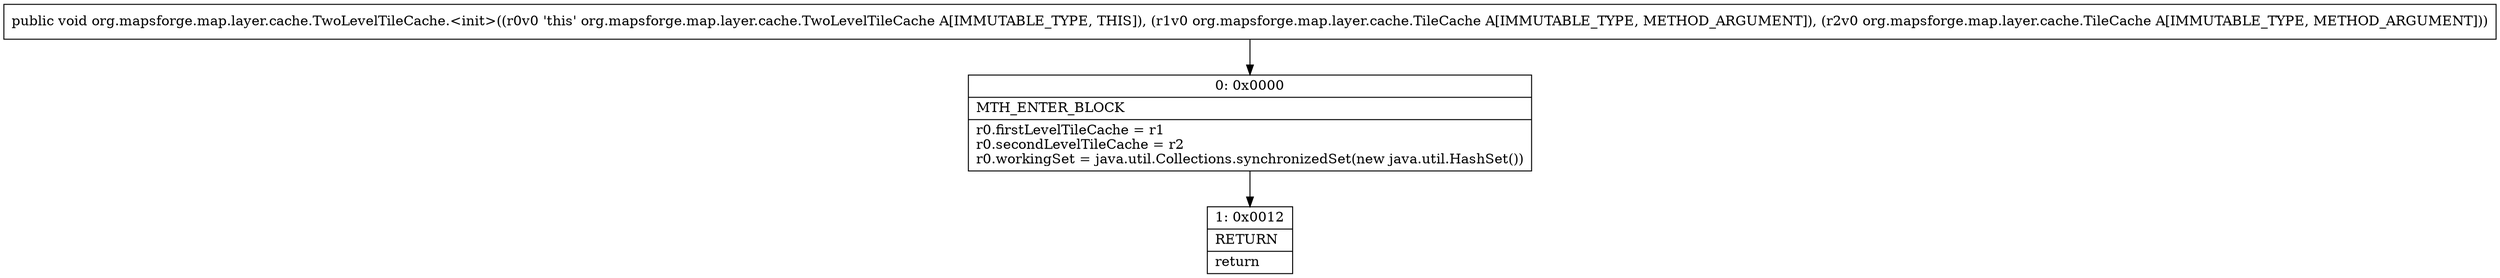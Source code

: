 digraph "CFG fororg.mapsforge.map.layer.cache.TwoLevelTileCache.\<init\>(Lorg\/mapsforge\/map\/layer\/cache\/TileCache;Lorg\/mapsforge\/map\/layer\/cache\/TileCache;)V" {
Node_0 [shape=record,label="{0\:\ 0x0000|MTH_ENTER_BLOCK\l|r0.firstLevelTileCache = r1\lr0.secondLevelTileCache = r2\lr0.workingSet = java.util.Collections.synchronizedSet(new java.util.HashSet())\l}"];
Node_1 [shape=record,label="{1\:\ 0x0012|RETURN\l|return\l}"];
MethodNode[shape=record,label="{public void org.mapsforge.map.layer.cache.TwoLevelTileCache.\<init\>((r0v0 'this' org.mapsforge.map.layer.cache.TwoLevelTileCache A[IMMUTABLE_TYPE, THIS]), (r1v0 org.mapsforge.map.layer.cache.TileCache A[IMMUTABLE_TYPE, METHOD_ARGUMENT]), (r2v0 org.mapsforge.map.layer.cache.TileCache A[IMMUTABLE_TYPE, METHOD_ARGUMENT])) }"];
MethodNode -> Node_0;
Node_0 -> Node_1;
}

